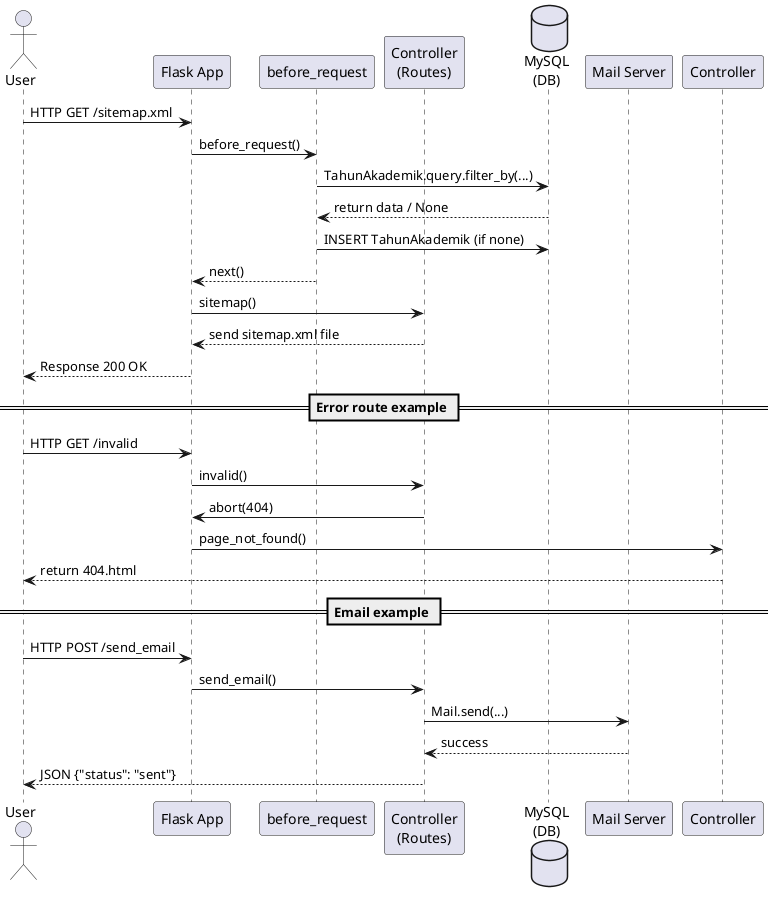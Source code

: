 @startuml
actor User
participant "Flask App" as App
participant "before_request" as Hook
participant "Controller\n(Routes)" as Ctrl
database "MySQL\n(DB)" as DB
participant "Mail Server" as Mail

User -> App: HTTP GET /sitemap.xml
App -> Hook: before_request()
Hook -> DB: TahunAkademik.query.filter_by(...)
DB --> Hook: return data / None
Hook -> DB: INSERT TahunAkademik (if none)
Hook --> App: next()
App -> Ctrl: sitemap()
Ctrl --> App: send sitemap.xml file
App --> User: Response 200 OK

== Error route example ==
User -> App: HTTP GET /invalid
App -> Ctrl: invalid()
Ctrl -> App: abort(404)
App -> Controller: page_not_found()
Controller --> User: return 404.html

== Email example ==
User -> App: HTTP POST /send_email
App -> Ctrl: send_email()
Ctrl -> Mail: Mail.send(...)
Mail --> Ctrl: success
Ctrl --> User: JSON {"status": "sent"}
@enduml
